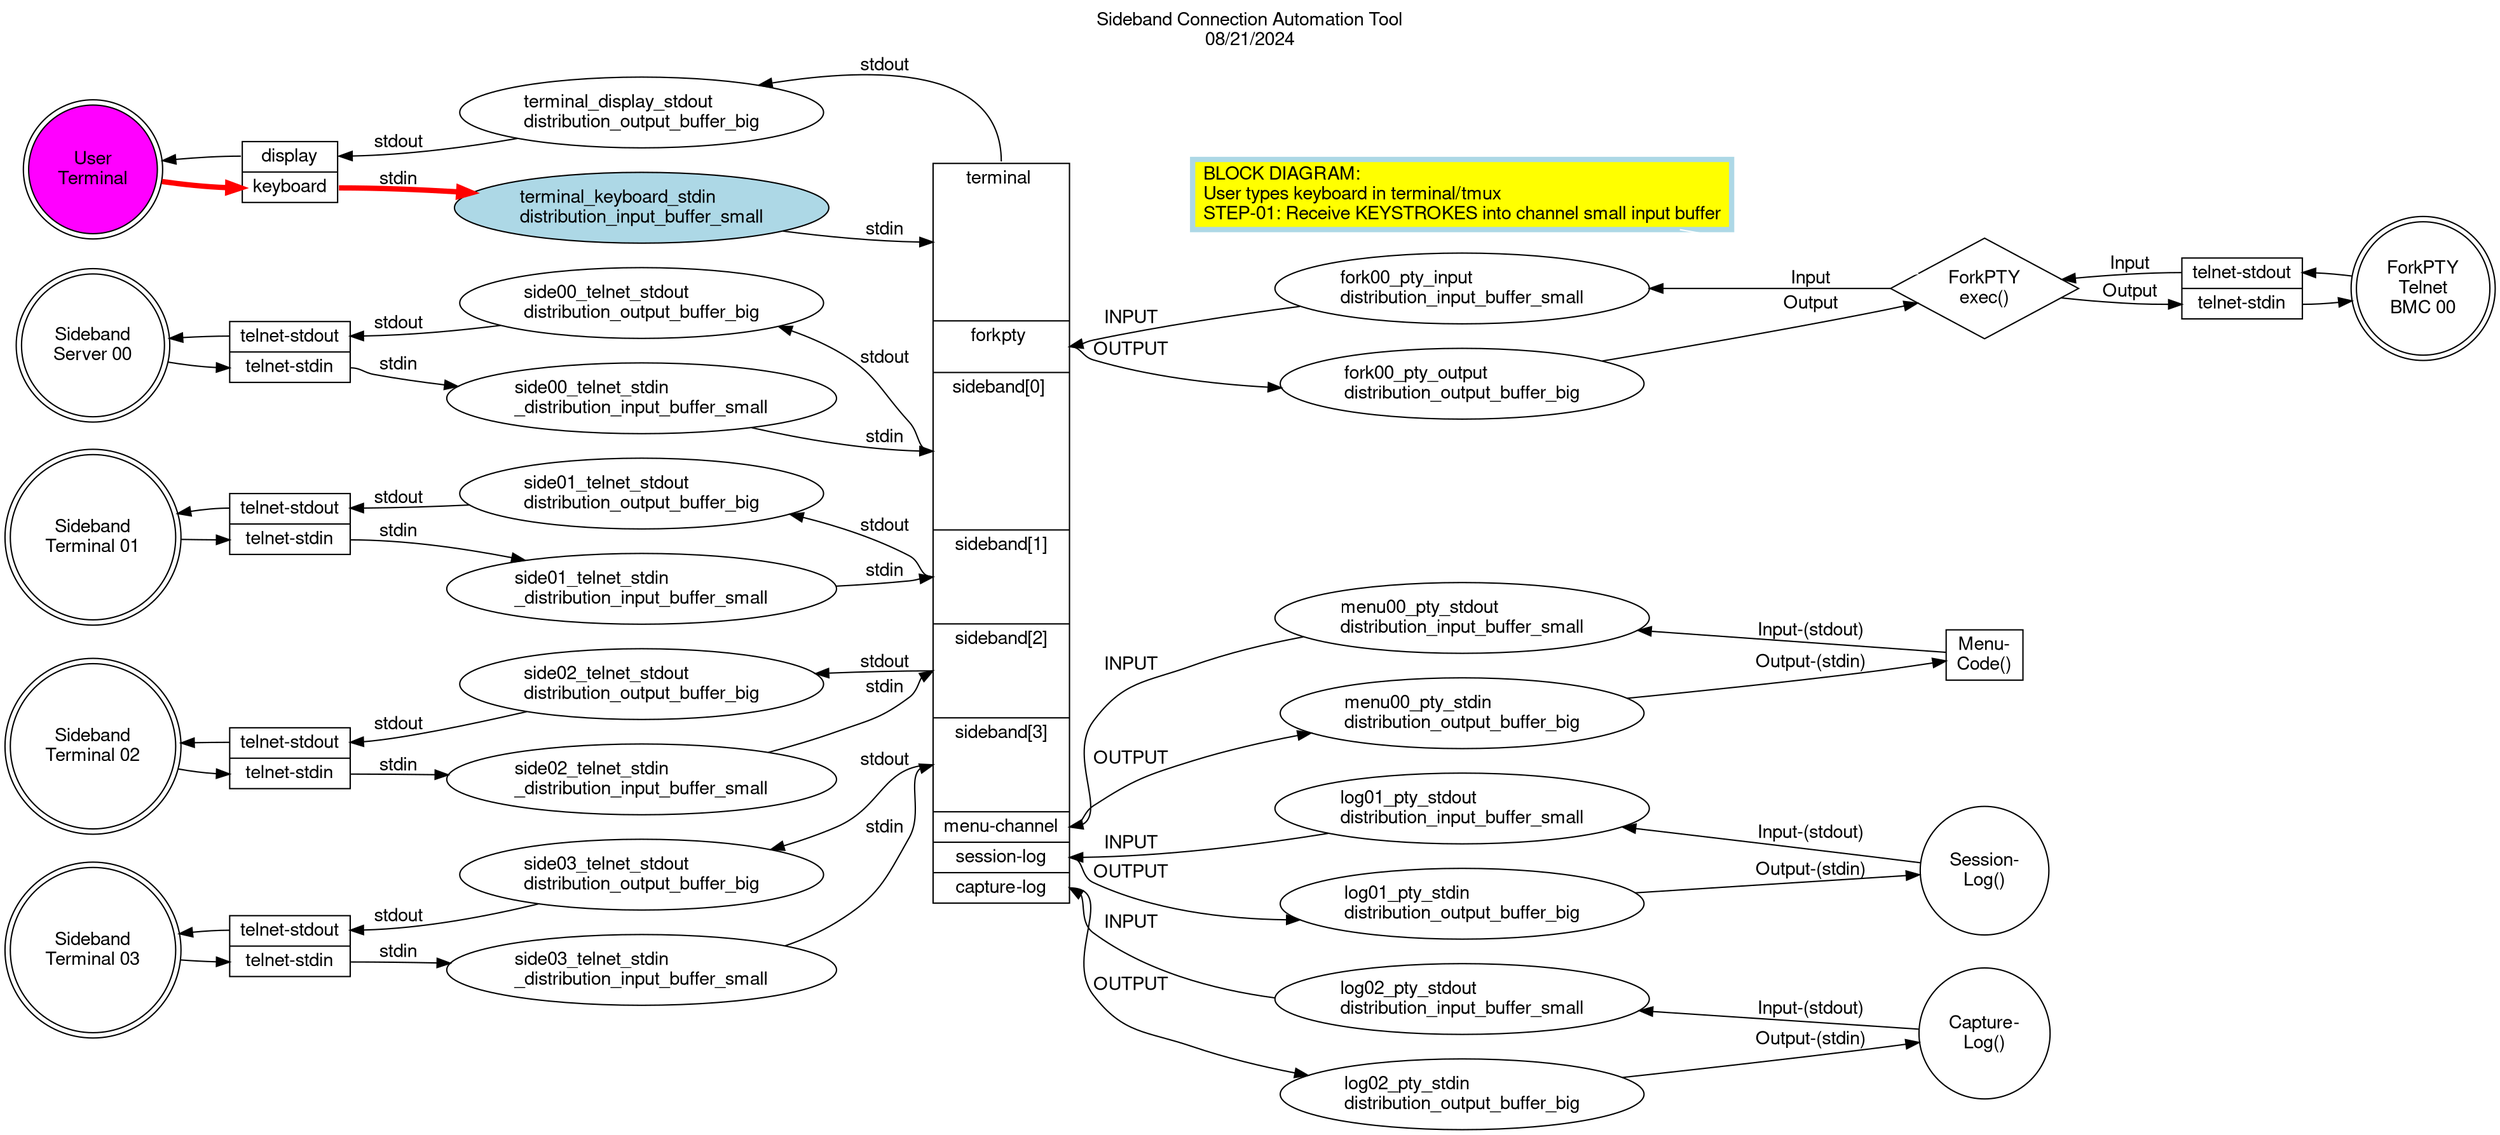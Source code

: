 
# https://graphviz.org/Gallery/directed/fsm.html
# https://graphviz.org/doc/info/command.html
# https://graphviz.org/doc/info/colors.html
# https://graphviz.org/doc/info/attrs.html

digraph sideband_connection_automation_tool {

	label = "Sideband Connection Automation Tool\n08/21/2024";
	labelloc = "t";

        fontname="Helvetica,Arial,sans-serif"
        node [fontname="Helvetica,Arial,sans-serif"]
        edge [fontname="Helvetica,Arial,sans-serif"]
        rankdir=LR;
	# splines="line"
        # node [shape = doublecircle]; 0 3 4 8;
        # node [shape = circle];
        node [shape = ellipse];

	connsat_dist_array [shape = "record" label = "<f0> terminal \n\n\n\n\n\n\n | <f1> forkpty \n\n | <f2> sideband[0] \n\n\n\n\n\n\n | <f3> sideband[1]\n\n\n\n | <f4> sideband[2]\n\n\n\n | <f5> sideband[3]\n\n\n\n | <f6> menu-channel | <f7> session-log | <f8> capture-log"];
		# connsat_dist_array [shape = "record" label = "<f0> terminal | <f1> forkpty | <f2> sideband[0] | <f3> sideband[1] | <f4> sideband[2] | <f5> sideband[3] | <f6> menu-channel | <f7> session-log | <f8> capture-log" style=filled fillcolor=orange];

	# connections_001.dot
	# label_node [shape = "box" label = "BASIC BLOCK\nDIAGRAM:" penwidth=4.0 color = "lightblue" style=filled fillcolor=yellow]

	# connections_002.dot
	label_node [shape = "box" label = "BLOCK DIAGRAM:\lUser types keyboard in terminal/tmux\lSTEP-01: Receive KEYSTROKES into channel small input buffer" penwidth=4.0 color = "lightblue" style=filled fillcolor=yellow]

	# connections_003.dot
	# label_node [shape = "box" label = "BLOCK DIAGRAM:\lUser types keyboard in terminal/tmux\lSTEP-02: Duplicate KEYSTROKES into output channel's big output buffers\lLOCAL_ECHO_MODE" penwidth=4.0 color = "lightblue" style=filled fillcolor=yellow]

	# connections_004.dot
	# label_node [shape = "box" label = "BLOCK DIAGRAM:\lBMC Sends Output Back\lSTEP-03: Duplicate BMC-stdout into channel small input buffer" penwidth=4.0 color = "lightblue" style=filled fillcolor=yellow]

	# connections_005.dot
	# label_node [shape = "box" label = "BLOCK DIAGRAM:\lBMC Sends Output Back\lSTEP-04: Receive BMC-stdout into small channel buffer, then is duplicated to big buffers" penwidth=4.0 color = "lightblue" style=filled fillcolor=yellow]

	# connections_006.dot (connections_003.dot)
	# label_node [shape = "box" label = "BLOCK DIAGRAM:\lUser types keyboard in terminal/tmux\lSTEP-05: Duplicate KEYSTROKES into Menu-Code stdin channel's big output buffers\lLOCAL_ECHO_MODE" penwidth=4.0 color = "lightblue" style=filled fillcolor=yellow]

	# connections_007.dot (connections_004.dot)
	# label_node [shape = "box" label = "BLOCK DIAGRAM:\lMenu-Code Sends its stdout Back\lSTEP-06: Duplicate Menu-Code-stdout into channel small input buffer" penwidth=4.0 color = "lightblue" style=filled fillcolor=yellow]

	# connections_008.dot (connections_005.dot)
	# label_node [shape = "box" label = "BLOCK DIAGRAM:\lMenu-Code Sends its stdout Back\lSTEP-07: Receive Menu-Code-stdout into small channel buffer, then is duplicated to big buffers" penwidth=4.0 color = "lightblue" style=filled fillcolor=yellow]

	label_node -> fork00exec [color = "white" ]

	# term [shape = "doublecircle" label = "User\nTerminal"]
		term [shape = "doublecircle" label = "User\nTerminal" style=filled fillcolor=magenta]
	term -> terminal:f0 [dir = back]
		# term -> terminal:f0 [dir = back penwidth=4.0 color = "red"]
	# term -> terminal:f1 [penwidth=1.0 color = "black"]
		term -> terminal:f1 [penwidth=4.0 color = "red"]

	terminal [shape = "record" label = "<f0> display | <f1> keyboard"]
		# terminal [shape = "record" label = "<f0> display | <f1> keyboard" style=filled fillcolor=orange]
				##terminal [shape = "record" label = "<f1> keyboard | <f0> display"]
					## # terminal [shape = "record" label = "<f1> keyboard | <f0> display" style=filled fillcolor=orange]
	terminal:f0 -> term_disp_bbuf [label = "stdout" dir = back]
		# terminal:f0 -> term_disp_bbuf [label = "stdout" dir = back penwidth=4.0 color = "red"]
	# terminal:f1 -> term_key_sbuf [label = "stdin" penwidth=1.0 color = "black"]
		terminal:f1 -> term_key_sbuf [label = "stdin" penwidth=4.0 color = "red"]

	# term_key_sbuf [label = "terminal_keyboard_stdin\ldistribution_input_buffer_small"];
		term_key_sbuf [label = "terminal_keyboard_stdin\ldistribution_input_buffer_small" style=filled fillcolor=lightblue ];
	term_disp_bbuf [label = "terminal_display_stdout\ldistribution_output_buffer_big"];
		# term_disp_bbuf [label = "terminal_display_stdout\ldistribution_output_buffer_big" style=filled fillcolor=orange];

	term_disp_bbuf -> connsat_dist_array:f0 [label = "stdout" dir = back]
		# term_disp_bbuf -> connsat_dist_array:f0 [label = "stdout" dir = back penwidth=4.0 color = "red"]
	term_key_sbuf -> connsat_dist_array:f0 [label = "stdin" penwidth=1.0 color = "black"]
		# term_key_sbuf -> connsat_dist_array:f0 [label = "stdin" penwidth=4.0 color = "red"]



	side00term [shape = "doublecircle" label = "Sideband\nServer 00"]
		# side00term [shape = "doublecircle" label = "Sideband\nServer 00" style=filled fillcolor=pink]
	side00term -> side00terminal:f0 [dir = back]
		# side00term -> side00terminal:f0 [dir = back penwidth=4.0 color = "red"]
	side00term -> side00terminal:f1 []
		# side00term -> side00terminal:f1 [penwidth=4.0 color = "red"]

	side00terminal [shape = "record" label = "<f0> telnet-stdout | <f1> telnet-stdin"]
		# side00terminal [shape = "record" label = "<f0> telnet-stdout | <f1> telnet-stdin" style=filled fillcolor=orange]
				##side00terminal [shape = "record" label = "<f1> telnet-stdin | <f0> telnet-stdout"]
					## # side00terminal [shape = "record" label = "<f1> telnet-stdin | <f0> telnet-stdout" style=filled fillcolor=orange]
	side00terminal:f0 -> side00term_disp_bbuf [label = "stdout" dir = back]
		# side00terminal:f0 -> side00term_disp_bbuf [label = "stdout" dir = back penwidth=4.0 color = "red"]
	side00terminal:f1 -> side00term_key_sbuf [label = "stdin"]
		# side00terminal:f1 -> side00term_key_sbuf [label = "stdin" penwidth=4.0 color = "red"]

	side00term_key_sbuf [label = "side00_telnet_stdin\l_distribution_input_buffer_small"];
		# side00term_key_sbuf [label = "side00_telnet_stdin\l_distribution_input_buffer_small" style=filled fillcolor=orange];
	side00term_disp_bbuf [label = "side00_telnet_stdout\ldistribution_output_buffer_big"];
		# side00term_disp_bbuf [label = "side00_telnet_stdout\ldistribution_output_buffer_big" style=filled fillcolor=orange];

	side00term_disp_bbuf -> connsat_dist_array:f2 [label = "stdout" dir = back]
		# side00term_disp_bbuf -> connsat_dist_array:f2 [label = "stdout" dir = back penwidth=4.0 color = "red"]
	side00term_key_sbuf -> connsat_dist_array:f2 [label = "stdin"]
		# side00term_key_sbuf -> connsat_dist_array:f2 [label = "stdin" penwidth=4.0 color = "red"]


	side01term [shape = "doublecircle" label = "Sideband\nTerminal 01"]
		# side01term [shape = "doublecircle" label = "Sideband\nTerminal 01" style=filled fillcolor=pink]
	side01term -> side01terminal:f0 [dir = back]
		# side01term -> side01terminal:f0 [dir = back penwidth=4.0 color = "red"]
	side01term -> side01terminal:f1 []
		# side01term -> side01terminal:f1 [penwidth=4.0 color = "red"]

	side01terminal [shape = "record" label = "<f0> telnet-stdout | <f1> telnet-stdin"]
		# side01terminal [shape = "record" label = "<f0> telnet-stdout | <f1> telnet-stdin" style=filled fillcolor=orange]
				##side01terminal [shape = "record" label = "<f1> telnet-stdin | <f0> telnet-stdout"]
					## # side01terminal [shape = "record" label = "<f1> telnet-stdin | <f0> telnet-stdout" style=filled fillcolor=orange]
	side01terminal:f0 -> side01term_disp_bbuf [label = "stdout" dir = back]
		# side01terminal:f0 -> side01term_disp_bbuf [label = "stdout" dir = back penwidth=4.0 color = "red"]
	side01terminal:f1 -> side01term_key_sbuf [label = "stdin"]
		# side01terminal:f1 -> side01term_key_sbuf [label = "stdin" penwidth=4.0 color = "red"]

	side01term_key_sbuf [label = "side01_telnet_stdin\l_distribution_input_buffer_small"];
		# side01term_key_sbuf [label = "side01_telnet_stdin\l_distribution_input_buffer_small" style=filled fillcolor=orange];
	side01term_disp_bbuf [label = "side01_telnet_stdout\ldistribution_output_buffer_big"];
		# side01term_disp_bbuf [label = "side01_telnet_stdout\ldistribution_output_buffer_big" style=filled fillcolor=orange];

	side01term_disp_bbuf -> connsat_dist_array:f3 [label = "stdout" dir = back]
		# side01term_disp_bbuf -> connsat_dist_array:f3 [label = "stdout" dir = back penwidth=4.0 color = "red"]
	side01term_key_sbuf -> connsat_dist_array:f3 [label = "stdin"]
		# side01term_key_sbuf -> connsat_dist_array:f3 [label = "stdin" penwidth=4.0 color = "red"]


	side02term [shape = "doublecircle" label = "Sideband\nTerminal 02"]
		# side02term [shape = "doublecircle" label = "Sideband\nTerminal 02" style=filled fillcolor=pink]
	side02term -> side02terminal:f0 [dir = back]
		# side02term -> side02terminal:f0 [dir = back penwidth=4.0 color = "red"]
	side02term -> side02terminal:f1 []
		# side02term -> side02terminal:f1 [penwidth=4.0 color = "red"]

	side02terminal [shape = "record" label = "<f0> telnet-stdout | <f1> telnet-stdin"]
		# side02terminal [shape = "record" label = "<f0> telnet-stdout | <f1> telnet-stdin" style=filled fillcolor=orange]
				##side02terminal [shape = "record" label = "<f1> telnet-stdin | <f0> telnet-stdout"]
					## # side02terminal [shape = "record" label = "<f1> telnet-stdin | <f0> telnet-stdout" style=filled fillcolor=orange]
	side02terminal:f0 -> side02term_disp_bbuf [label = "stdout" dir = back]
		# side02terminal:f0 -> side02term_disp_bbuf [label = "stdout" dir = back penwidth=4.0 color = "red"]
	side02terminal:f1 -> side02term_key_sbuf [label = "stdin"]
		# side02terminal:f1 -> side02term_key_sbuf [label = "stdin" penwidth=4.0 color = "red"]

	side02term_key_sbuf [label = "side02_telnet_stdin\l_distribution_input_buffer_small"];
		# side02term_key_sbuf [label = "side02_telnet_stdin\l_distribution_input_buffer_small" penwidth=4.0 color = "red"];
	side02term_disp_bbuf [label = "side02_telnet_stdout\ldistribution_output_buffer_big"];
		# side02term_disp_bbuf [label = "side02_telnet_stdout\ldistribution_output_buffer_big" style=filled fillcolor=orange];

	side02term_disp_bbuf -> connsat_dist_array:f4 [label = "stdout" dir = back]
		# side02term_disp_bbuf -> connsat_dist_array:f4 [label = "stdout" dir = back penwidth=4.0 color = "red"]
	side02term_key_sbuf -> connsat_dist_array:f4 [label = "stdin"]
		# side02term_key_sbuf -> connsat_dist_array:f4 [label = "stdin" penwidth=4.0 color = "red"]


	side03term [shape = "doublecircle" label = "Sideband\nTerminal 03"]
		# side03term [shape = "doublecircle" label = "Sideband\nTerminal 03" style=filled fillcolor=pink]
	side03term -> side03terminal:f0 [dir = back]
		# side03term -> side03terminal:f0 [dir = back penwidth=4.0 color = "red"]
	side03term -> side03terminal:f1 []
		# side03term -> side03terminal:f1 [penwidth=4.0 color = "red"]

	side03terminal [shape = "record" label = "<f0> telnet-stdout | <f1> telnet-stdin"]
		# side03terminal [shape = "record" label = "<f0> telnet-stdout | <f1> telnet-stdin" style=filled fillcolor=orange]
				##side03terminal [shape = "record" label = "<f1> telnet-stdin | <f0> telnet-stdout"]
					## # side03terminal [shape = "record" label = "<f1> telnet-stdin | <f0> telnet-stdout" style=filled fillcolor=orange]
	side03terminal:f0 -> side03term_disp_bbuf [label = "stdout" dir = back]
		# side03terminal:f0 -> side03term_disp_bbuf [label = "stdout" dir = back penwidth=4.0 color = "red"]
	side03terminal:f1 -> side03term_key_sbuf [label = "stdin"]
		# side03terminal:f1 -> side03term_key_sbuf [label = "stdin" penwidth=4.0 color = "red"]

	side03term_key_sbuf [label = "side03_telnet_stdin\l_distribution_input_buffer_small"];
		# side03term_key_sbuf [label = "side03_telnet_stdin\l_distribution_input_buffer_small" penwidth=4.0 color = "red"];
	side03term_disp_bbuf [label = "side03_telnet_stdout\ldistribution_output_buffer_big"];
		# side03term_disp_bbuf [label = "side03_telnet_stdout\ldistribution_output_buffer_big" style=filled fillcolor=orange];

	side03term_disp_bbuf -> connsat_dist_array:f5 [label = "stdout" dir = back]
		# side03term_disp_bbuf -> connsat_dist_array:f5 [label = "stdout" dir = back penwidth=4.0 color = "red"]
	side03term_key_sbuf -> connsat_dist_array:f5 [label = "stdin"]
		# side03term_key_sbuf -> connsat_dist_array:f5 [label = "stdin" penwidth=4.0 color = "red"]



	fork00term [shape = "doublecircle" label = "ForkPTY\nTelnet\nBMC 00"]
		# fork00term [shape = "doublecircle" label = "ForkPTY\nTelnet\nBMC 00" style=filled fillcolor=magenta]
	fork00exec [shape = "diamond" label = "ForkPTY\nexec()"]
		# fork00exec [shape = "diamond" label = "ForkPTY\nexec()" style=filled fillcolor=orange]

	fork00terminal:f0 -> fork00term [dir = back]
		# fork00terminal:f0 -> fork00term [dir = back penwidth=4.0 color = "red"]
	fork00terminal:f1 -> fork00term []
		# fork00terminal:f1 -> fork00term [penwidth=4.0 color = "red"]

	fork00terminal [shape = "record" label = "<f0> telnet-stdout | <f1> telnet-stdin"]
		# fork00terminal [shape = "record" label = "<f0> telnet-stdout | <f1> telnet-stdin" style=filled fillcolor=orange]

	fork00exec -> fork00terminal:f0 [label = "Input" dir = back]
		# fork00exec -> fork00terminal:f0 [label = "Input" dir = back penwidth=4.0 color = "red"]
	fork00exec -> fork00terminal:f1 [label = "Output"]
		# fork00exec -> fork00terminal:f1 [label = "Output" penwidth=4.0 color = "red"]

	fork00term_disp_bbuf [label = "fork00_pty_input\ldistribution_input_buffer_small"];
		# fork00term_disp_bbuf [label = "fork00_pty_input\ldistribution_input_buffer_small" style=filled fillcolor=orange];
		# fork00term_disp_bbuf [label = "fork00_pty_input\ldistribution_input_buffer_small" style=filled fillcolor=lightblue];
	fork00term_key_sbuf [label = "fork00_pty_output\ldistribution_output_buffer_big"];
		# fork00term_key_sbuf [label = "fork00_pty_output\ldistribution_output_buffer_big" style=filled fillcolor=orange];

	connsat_dist_array:f1 -> fork00term_disp_bbuf[label = "INPUT" dir = back color = "black" penwidth=1.0]
		# connsat_dist_array:f1 -> fork00term_disp_bbuf[label = "INPUT" dir = back color = "red" penwidth=4.0]
	connsat_dist_array:f1 -> fork00term_key_sbuf [label = "OUTPUT"]
		# connsat_dist_array:f1 -> fork00term_key_sbuf [label = "OUTPUT" penwidth=4.0 color = "red"]

	fork00term_disp_bbuf -> fork00exec [label = "Input" dir = back]
		# fork00term_disp_bbuf -> fork00exec [label = "Input" dir = back penwidth=4.0 color = "red"]
	fork00term_key_sbuf -> fork00exec [label = "Output"]
		# fork00term_key_sbuf -> fork00exec [label = "Output" penwidth=4.0 color = "red"]



	menu00exec [shape = "box" label = "Menu-\nCode()"]
		# menu00exec [shape = "box" label = "Menu-\nCode()" style=filled fillcolor=orange]
		# menu00exec [shape = "box" label = "Menu-\nCode()" style=filled fillcolor=magenta]

	menu00term_disp_bbuf [label = "menu00_pty_stdout\ldistribution_input_buffer_small"];
		# menu00term_disp_bbuf [label = "menu00_pty_stdout\ldistribution_input_buffer_small" style=filled fillcolor=orange];
		# menu00term_disp_bbuf [label = "menu00_pty_stdout\ldistribution_input_buffer_small" style=filled fillcolor=lightblue];
	menu00term_key_sbuf [label = "menu00_pty_stdin\ldistribution_output_buffer_big"];
		# menu00term_key_sbuf [label = "menu00_pty_stdin\ldistribution_output_buffer_big" style=filled fillcolor=orange];

	connsat_dist_array:f6 -> menu00term_disp_bbuf[label = "INPUT" dir = back color = "black" penwidth=1.0]
		# connsat_dist_array:f6 -> menu00term_disp_bbuf[label = "INPUT" dir = back color = "red" penwidth=4.0]
	connsat_dist_array:f6 -> menu00term_key_sbuf [label = "OUTPUT"]
		# connsat_dist_array:f6 -> menu00term_key_sbuf [label = "OUTPUT" penwidth=4.0 color = "red"]

	menu00term_disp_bbuf -> menu00exec [label = "Input-(stdout)" dir = back]
		# menu00term_disp_bbuf -> menu00exec [label = "Input-(stdout)" dir = back penwidth=4.0 color = "red"]
	menu00term_key_sbuf -> menu00exec [label = "Output-(stdin)"]
		# menu00term_key_sbuf -> menu00exec [label = "Output-(stdin)" penwidth=4.0 color = "red"]


	log01exec [shape = "circle" label = "Session-\nLog()"]
		# log01exec [shape = "circle" label = "Session-\nLog()" style=filled fillcolor=orange]
		# log01exec [shape = "circle" label = "Session-\nLog()" style=filled fillcolor=magenta]

	log01term_disp_bbuf [label = "log01_pty_stdout\ldistribution_input_buffer_small"];
		# log01term_disp_bbuf [label = "log01_pty_stdout\ldistribution_input_buffer_small" style=filled fillcolor=orange];
	log01term_key_sbuf [label = "log01_pty_stdin\ldistribution_output_buffer_big"];
		# log01term_key_sbuf [label = "log01_pty_stdin\ldistribution_output_buffer_big" style=filled fillcolor=orange];

	connsat_dist_array:f7 -> log01term_disp_bbuf[label = "INPUT" dir = back color = "black" penwidth=1.0]
		# connsat_dist_array:f7 -> log01term_disp_bbuf[label = "INPUT" dir = back color = "red" penwidth=4.0]
	connsat_dist_array:f7 -> log01term_key_sbuf [label = "OUTPUT"]
		# connsat_dist_array:f7 -> log01term_key_sbuf [label = "OUTPUT" penwidth=4.0 color = "red"]

	log01term_disp_bbuf -> log01exec [label = "Input-(stdout)" dir = back]
		# log01term_disp_bbuf -> log01exec [label = "Input-(stdout)" dir = back penwidth=4.0 color = "red"]
	log01term_key_sbuf -> log01exec [label = "Output-(stdin)"]
		# log01term_key_sbuf -> log01exec [label = "Output-(stdin)" penwidth=4.0 color = "red"]


	log02exec [shape = "circle" label = "Capture-\nLog()"]
		# log02exec [shape = "circle" label = "Capture-\nLog()" style=filled fillcolor=orange]
		# log02exec [shape = "circle" label = "Capture-\nLog()" style=filled fillcolor=magenta]

	log02term_disp_bbuf [label = "log02_pty_stdout\ldistribution_input_buffer_small"];
		# log02term_disp_bbuf [label = "log02_pty_stdout\ldistribution_input_buffer_small" style=filled fillcolor=orange];
	log02term_key_sbuf [label = "log02_pty_stdin\ldistribution_output_buffer_big"];
		# log02term_key_sbuf [label = "log02_pty_stdin\ldistribution_output_buffer_big" style=filled fillcolor=orange];

	connsat_dist_array:f8 -> log02term_disp_bbuf[label = "INPUT" dir = back color = "black" penwidth=1.0]
		# connsat_dist_array:f6 -> log02term_disp_bbuf[label = "INPUT" dir = back color = "red" penwidth=4.0]
	connsat_dist_array:f8 -> log02term_key_sbuf [label = "OUTPUT"]
		# connsat_dist_array:f6 -> log02term_key_sbuf [label = "OUTPUT" penwidth=4.0 color = "red"]

	log02term_disp_bbuf -> log02exec [label = "Input-(stdout)" dir = back]
		# log02term_disp_bbuf -> log02exec [label = "Input-(stdout)" dir = back penwidth=4.0 color = "red"]
	log02term_key_sbuf -> log02exec [label = "Output-(stdin)"]
		# log02term_key_sbuf -> log02exec [label = "Output-(stdin)" penwidth=4.0 color = "red"]
}

